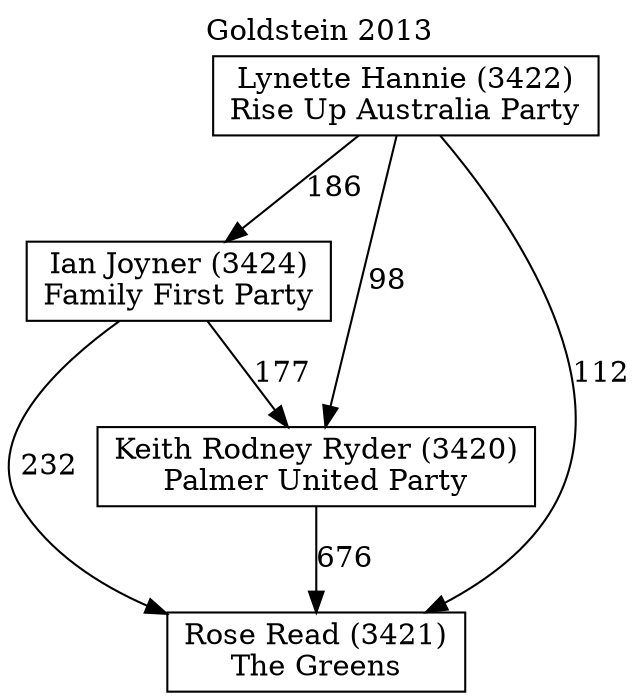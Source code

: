// House preference flow
digraph "Rose Read (3421)_Goldstein_2013" {
	graph [label="Goldstein 2013" labelloc=t mclimit=10]
	node [shape=box]
	"Ian Joyner (3424)" [label="Ian Joyner (3424)
Family First Party"]
	"Keith Rodney Ryder (3420)" [label="Keith Rodney Ryder (3420)
Palmer United Party"]
	"Lynette Hannie (3422)" [label="Lynette Hannie (3422)
Rise Up Australia Party"]
	"Rose Read (3421)" [label="Rose Read (3421)
The Greens"]
	"Ian Joyner (3424)" -> "Keith Rodney Ryder (3420)" [label=177]
	"Ian Joyner (3424)" -> "Rose Read (3421)" [label=232]
	"Keith Rodney Ryder (3420)" -> "Rose Read (3421)" [label=676]
	"Lynette Hannie (3422)" -> "Ian Joyner (3424)" [label=186]
	"Lynette Hannie (3422)" -> "Keith Rodney Ryder (3420)" [label=98]
	"Lynette Hannie (3422)" -> "Rose Read (3421)" [label=112]
}
